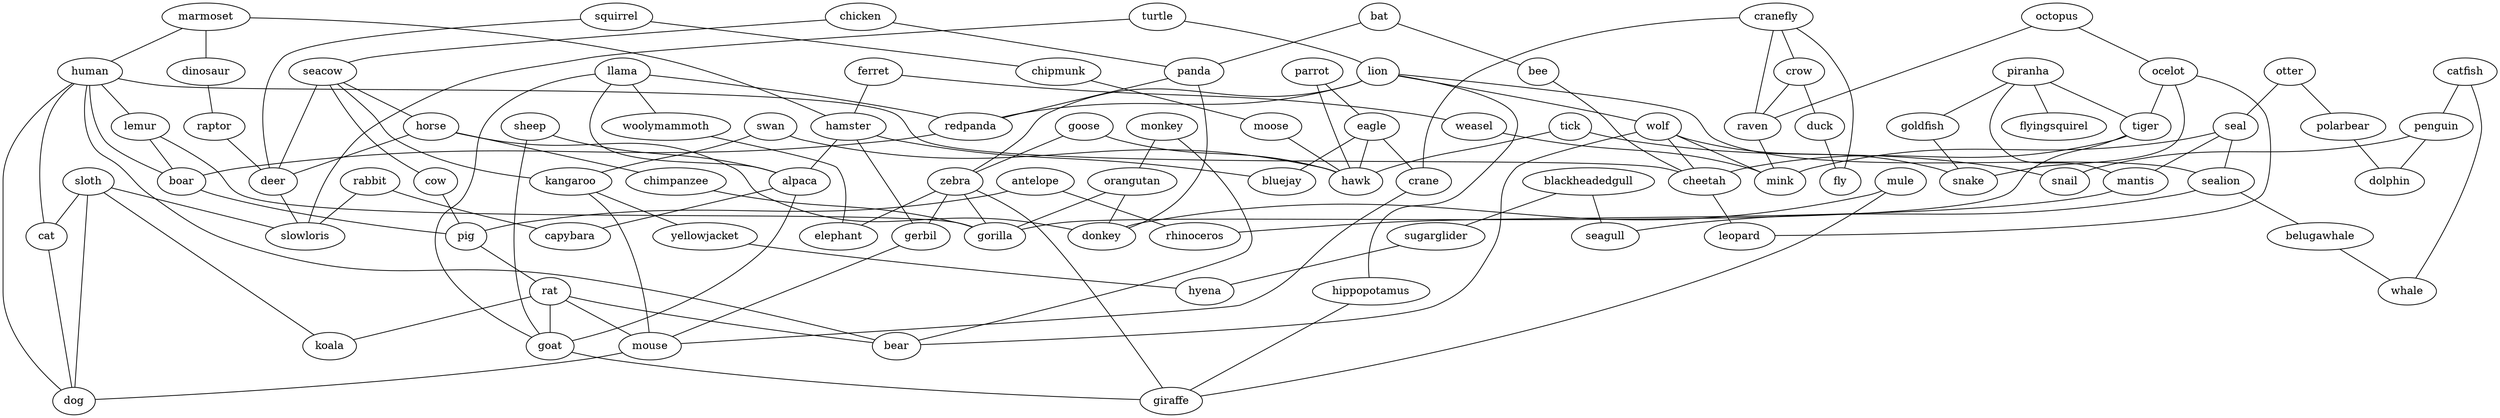 strict graph G {
antelope;
llama;
blackheadedgull;
chicken;
tick;
swan;
otter;
catfish;
bat;
parrot;
cranefly;
marmoset;
dinosaur;
turtle;
human;
crow;
ferret;
goose;
lion;
zebra;
seal;
seacow;
bee;
panda;
hippopotamus;
sealion;
eagle;
kangaroo;
piranha;
mule;
goldfish;
raptor;
monkey;
sugarglider;
lemur;
mantis;
wolf;
hamster;
orangutan;
flyingsquirel;
octopus;
redpanda;
sloth;
belugawhale;
weasel;
ocelot;
duck;
boar;
sheep;
horse;
alpaca;
gerbil;
woolymammoth;
polarbear;
squirrel;
chimpanzee;
tiger;
rabbit;
crane;
penguin;
fly;
cow;
bluejay;
yellowjacket;
cat;
seagull;
raven;
donkey;
mink;
chipmunk;
dolphin;
deer;
pig;
rat;
mouse;
slowloris;
rhinoceros;
capybara;
elephant;
cheetah;
goat;
moose;
snail;
leopard;
koala;
bear;
whale;
hawk;
dog;
hyena;
gorilla;
giraffe;
snake;
antelope -- rhinoceros  [weight=1];
antelope -- pig  [weight=1];
llama -- alpaca  [weight=1];
llama -- woolymammoth  [weight=1];
llama -- goat  [weight=1];
llama -- redpanda  [weight=1];
blackheadedgull -- seagull  [weight=1];
blackheadedgull -- sugarglider  [weight=1];
chicken -- seacow  [weight=1];
chicken -- panda  [weight=1];
tick -- snail  [weight=1];
tick -- hawk  [weight=1];
swan -- kangaroo  [weight=1];
swan -- hawk  [weight=1];
otter -- polarbear  [weight=1];
otter -- seal  [weight=1];
catfish -- whale  [weight=1];
catfish -- penguin  [weight=1];
bat -- bee  [weight=1];
bat -- panda  [weight=1];
parrot -- hawk  [weight=1];
parrot -- eagle  [weight=1];
cranefly -- fly  [weight=1];
cranefly -- crow  [weight=1];
cranefly -- crane  [weight=1];
cranefly -- raven  [weight=1];
marmoset -- dinosaur  [weight=1];
marmoset -- human  [weight=1];
marmoset -- hamster  [weight=1];
dinosaur -- raptor  [weight=1];
turtle -- slowloris  [weight=1];
turtle -- lion  [weight=1];
human -- lemur  [weight=1];
human -- dog  [weight=1];
human -- bear  [weight=1];
human -- cat  [weight=1];
human -- boar  [weight=1];
human -- cheetah  [weight=1];
crow -- duck  [weight=1];
crow -- raven  [weight=1];
ferret -- hamster  [weight=1];
ferret -- weasel  [weight=1];
goose -- hawk  [weight=1];
goose -- zebra  [weight=1];
lion -- wolf  [weight=1];
lion -- zebra  [weight=1];
lion -- sealion  [weight=1];
lion -- hippopotamus  [weight=1];
lion -- redpanda  [weight=1];
zebra -- gerbil  [weight=1];
zebra -- gorilla  [weight=1];
zebra -- giraffe  [weight=1];
zebra -- elephant  [weight=1];
seal -- mink  [weight=1];
seal -- sealion  [weight=1];
seal -- mantis  [weight=1];
seacow -- horse  [weight=1];
seacow -- cow  [weight=1];
seacow -- kangaroo  [weight=1];
seacow -- deer  [weight=1];
bee -- cheetah  [weight=1];
panda -- donkey  [weight=1];
panda -- redpanda  [weight=1];
hippopotamus -- giraffe  [weight=1];
sealion -- belugawhale  [weight=1];
sealion -- seagull  [weight=1];
eagle -- bluejay  [weight=1];
eagle -- crane  [weight=1];
eagle -- hawk  [weight=1];
kangaroo -- yellowjacket  [weight=1];
kangaroo -- mouse  [weight=1];
piranha -- mantis  [weight=1];
piranha -- tiger  [weight=1];
piranha -- goldfish  [weight=1];
piranha -- flyingsquirel  [weight=1];
mule -- donkey  [weight=1];
mule -- giraffe  [weight=1];
goldfish -- snake  [weight=1];
raptor -- deer  [weight=1];
monkey -- orangutan  [weight=1];
monkey -- bear  [weight=1];
sugarglider -- hyena  [weight=1];
lemur -- boar  [weight=1];
lemur -- gorilla  [weight=1];
mantis -- rhinoceros  [weight=1];
wolf -- mink  [weight=1];
wolf -- bear  [weight=1];
wolf -- snake  [weight=1];
wolf -- cheetah  [weight=1];
hamster -- alpaca  [weight=1];
hamster -- gerbil  [weight=1];
hamster -- bluejay  [weight=1];
orangutan -- gorilla  [weight=1];
orangutan -- donkey  [weight=1];
octopus -- ocelot  [weight=1];
octopus -- raven  [weight=1];
redpanda -- boar  [weight=1];
sloth -- cat  [weight=1];
sloth -- slowloris  [weight=1];
sloth -- dog  [weight=1];
sloth -- koala  [weight=1];
belugawhale -- whale  [weight=1];
weasel -- mink  [weight=1];
ocelot -- leopard  [weight=1];
ocelot -- tiger  [weight=1];
ocelot -- snake  [weight=1];
duck -- fly  [weight=1];
boar -- pig  [weight=1];
sheep -- alpaca  [weight=1];
sheep -- goat  [weight=1];
horse -- donkey  [weight=1];
horse -- deer  [weight=1];
horse -- chimpanzee  [weight=1];
alpaca -- capybara  [weight=1];
alpaca -- goat  [weight=1];
gerbil -- mouse  [weight=1];
woolymammoth -- elephant  [weight=1];
polarbear -- dolphin  [weight=1];
squirrel -- chipmunk  [weight=1];
squirrel -- deer  [weight=1];
chimpanzee -- gorilla  [weight=1];
tiger -- gorilla  [weight=1];
tiger -- cheetah  [weight=1];
rabbit -- slowloris  [weight=1];
rabbit -- capybara  [weight=1];
crane -- mouse  [weight=1];
penguin -- dolphin  [weight=1];
penguin -- snail  [weight=1];
cow -- pig  [weight=1];
yellowjacket -- hyena  [weight=1];
cat -- dog  [weight=1];
raven -- mink  [weight=1];
chipmunk -- moose  [weight=1];
deer -- slowloris  [weight=1];
pig -- rat  [weight=1];
rat -- koala  [weight=1];
rat -- bear  [weight=1];
rat -- mouse  [weight=1];
rat -- goat  [weight=1];
mouse -- dog  [weight=1];
cheetah -- leopard  [weight=1];
goat -- giraffe  [weight=1];
moose -- hawk  [weight=1];
}

